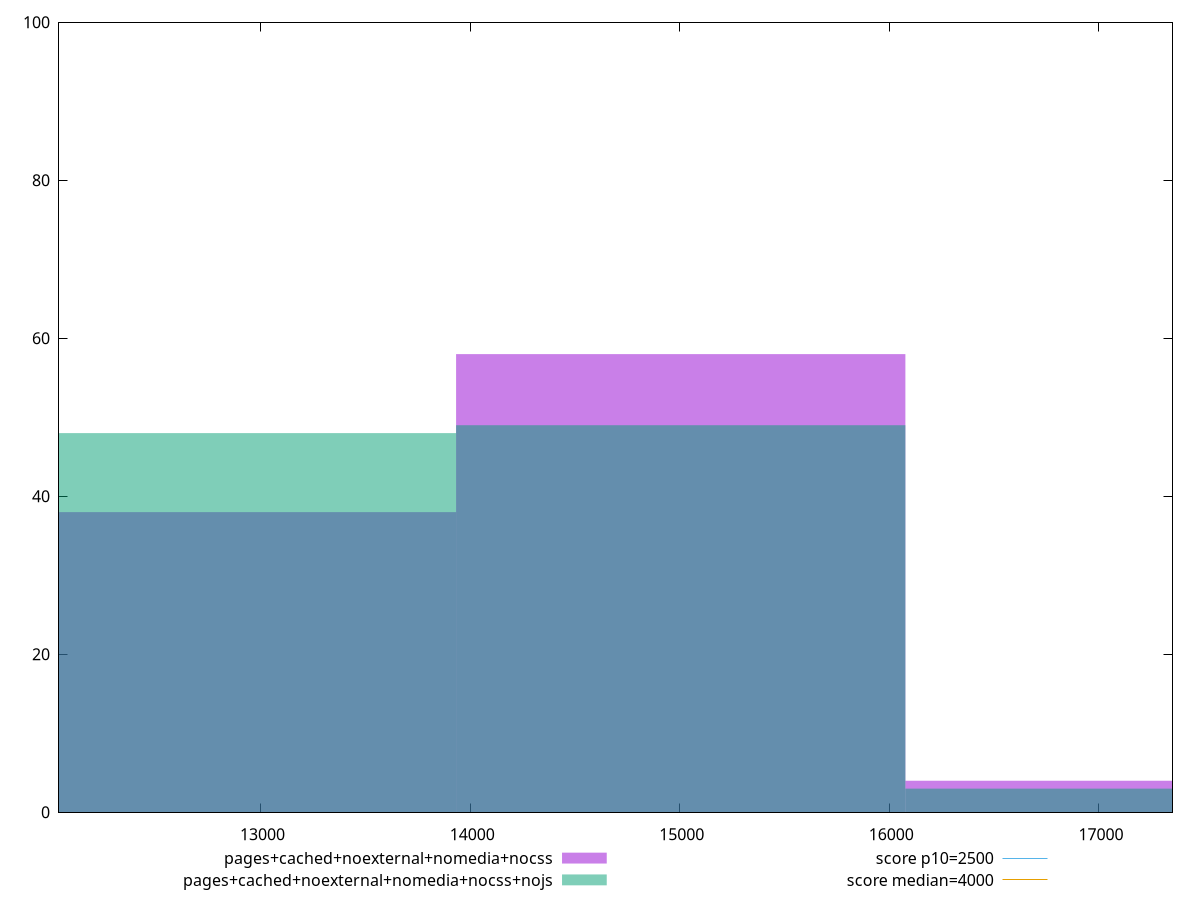 reset

$pagesCachedNoexternalNomediaNocss <<EOF
15004.755098714124 58
12861.218656040677 38
17148.29154138757 4
EOF

$pagesCachedNoexternalNomediaNocssNojs <<EOF
15004.755098714124 49
12861.218656040677 48
17148.29154138757 3
EOF

set key outside below
set boxwidth 2143.5364426734463
set xrange [12038.505500000001:17350.9095]
set yrange [0:100]
set trange [0:100]
set style fill transparent solid 0.5 noborder

set parametric
set terminal svg size 640, 500 enhanced background rgb 'white'
set output "reprap/largest-contentful-paint/comparison/histogram/4_vs_5.svg"

plot $pagesCachedNoexternalNomediaNocss title "pages+cached+noexternal+nomedia+nocss" with boxes, \
     $pagesCachedNoexternalNomediaNocssNojs title "pages+cached+noexternal+nomedia+nocss+nojs" with boxes, \
     2500,t title "score p10=2500", \
     4000,t title "score median=4000"

reset
